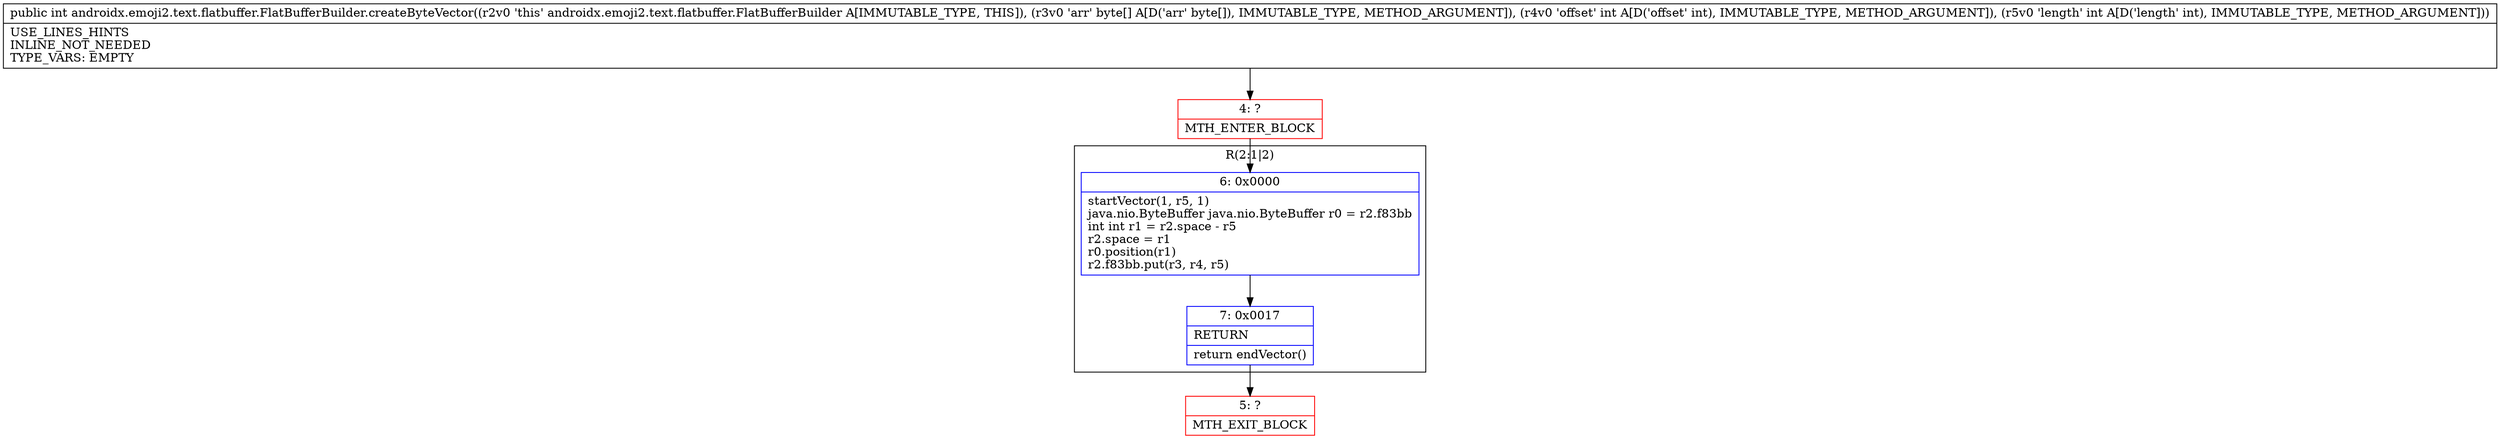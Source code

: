 digraph "CFG forandroidx.emoji2.text.flatbuffer.FlatBufferBuilder.createByteVector([BII)I" {
subgraph cluster_Region_1211570828 {
label = "R(2:1|2)";
node [shape=record,color=blue];
Node_6 [shape=record,label="{6\:\ 0x0000|startVector(1, r5, 1)\ljava.nio.ByteBuffer java.nio.ByteBuffer r0 = r2.f83bb\lint int r1 = r2.space \- r5\lr2.space = r1\lr0.position(r1)\lr2.f83bb.put(r3, r4, r5)\l}"];
Node_7 [shape=record,label="{7\:\ 0x0017|RETURN\l|return endVector()\l}"];
}
Node_4 [shape=record,color=red,label="{4\:\ ?|MTH_ENTER_BLOCK\l}"];
Node_5 [shape=record,color=red,label="{5\:\ ?|MTH_EXIT_BLOCK\l}"];
MethodNode[shape=record,label="{public int androidx.emoji2.text.flatbuffer.FlatBufferBuilder.createByteVector((r2v0 'this' androidx.emoji2.text.flatbuffer.FlatBufferBuilder A[IMMUTABLE_TYPE, THIS]), (r3v0 'arr' byte[] A[D('arr' byte[]), IMMUTABLE_TYPE, METHOD_ARGUMENT]), (r4v0 'offset' int A[D('offset' int), IMMUTABLE_TYPE, METHOD_ARGUMENT]), (r5v0 'length' int A[D('length' int), IMMUTABLE_TYPE, METHOD_ARGUMENT]))  | USE_LINES_HINTS\lINLINE_NOT_NEEDED\lTYPE_VARS: EMPTY\l}"];
MethodNode -> Node_4;Node_6 -> Node_7;
Node_7 -> Node_5;
Node_4 -> Node_6;
}

